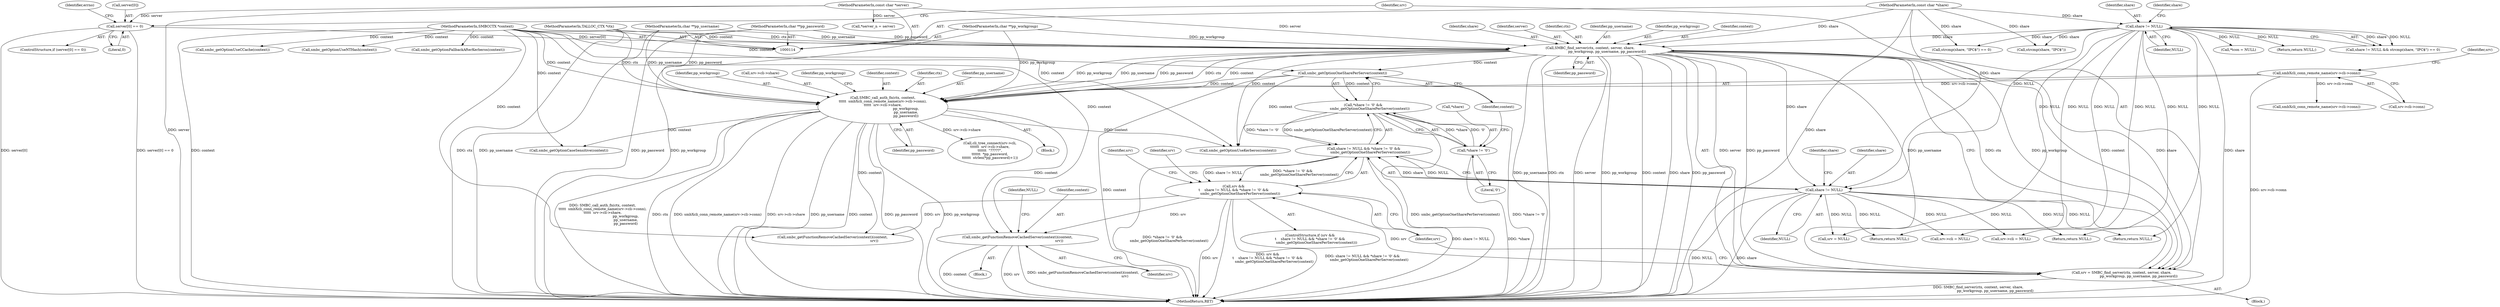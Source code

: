 digraph "0_samba_1ba49b8f389eda3414b14410c7fbcb4041ca06b1@API" {
"1000266" [label="(Call,smbc_getFunctionRemoveCachedServer(context)(context,\n                                                                            srv))"];
"1000224" [label="(Call,SMBC_call_auth_fn(ctx, context,\n\t\t\t\t\t  smbXcli_conn_remote_name(srv->cli->conn),\n\t\t\t\t\t  srv->cli->share,\n                                          pp_workgroup,\n                                          pp_username,\n                                          pp_password))"];
"1000194" [label="(Call,SMBC_find_server(ctx, context, server, share,\n                               pp_workgroup, pp_username, pp_password))"];
"1000115" [label="(MethodParameterIn,TALLOC_CTX *ctx)"];
"1000116" [label="(MethodParameterIn,SMBCCTX *context)"];
"1000181" [label="(Call,server[0] == 0)"];
"1000118" [label="(MethodParameterIn,const char *server)"];
"1000146" [label="(Call,share != NULL)"];
"1000120" [label="(MethodParameterIn,const char *share)"];
"1000121" [label="(MethodParameterIn,char **pp_workgroup)"];
"1000122" [label="(MethodParameterIn,char **pp_username)"];
"1000123" [label="(MethodParameterIn,char **pp_password)"];
"1000214" [label="(Call,smbc_getOptionOneSharePerServer(context))"];
"1000227" [label="(Call,smbXcli_conn_remote_name(srv->cli->conn))"];
"1000203" [label="(Call,srv &&\n\t    share != NULL && *share != '\0' &&\n            smbc_getOptionOneSharePerServer(context))"];
"1000192" [label="(Call,srv = SMBC_find_server(ctx, context, server, share,\n                               pp_workgroup, pp_username, pp_password))"];
"1000205" [label="(Call,share != NULL && *share != '\0' &&\n            smbc_getOptionOneSharePerServer(context))"];
"1000206" [label="(Call,share != NULL)"];
"1000209" [label="(Call,*share != '\0' &&\n            smbc_getOptionOneSharePerServer(context))"];
"1000210" [label="(Call,*share != '\0')"];
"1000150" [label="(Call,strcmp(share, \"IPC$\"))"];
"1000120" [label="(MethodParameterIn,const char *share)"];
"1000204" [label="(Identifier,srv)"];
"1000238" [label="(Identifier,pp_workgroup)"];
"1000227" [label="(Call,smbXcli_conn_remote_name(srv->cli->conn))"];
"1000261" [label="(Call,srv->cli = NULL)"];
"1000214" [label="(Call,smbc_getOptionOneSharePerServer(context))"];
"1000308" [label="(Call,smbc_getFunctionRemoveCachedServer(context)(context,\n                                                                            srv))"];
"1000149" [label="(Call,strcmp(share, \"IPC$\") == 0)"];
"1000121" [label="(MethodParameterIn,char **pp_workgroup)"];
"1000151" [label="(Identifier,share)"];
"1000201" [label="(Identifier,pp_password)"];
"1000147" [label="(Identifier,share)"];
"1000253" [label="(Block,)"];
"1000146" [label="(Call,share != NULL)"];
"1000273" [label="(Call,cli_tree_connect(srv->cli,\n\t\t\t\t\t\t  srv->cli->share,\n\t\t\t\t\t\t  \"?????\",\n\t\t\t\t\t\t  *pp_password,\n\t\t\t\t\t\t  strlen(*pp_password)+1))"];
"1000193" [label="(Identifier,srv)"];
"1000268" [label="(Identifier,srv)"];
"1000167" [label="(Call,*tcon = NULL)"];
"1000198" [label="(Identifier,share)"];
"1000303" [label="(Call,srv->cli = NULL)"];
"1000202" [label="(ControlStructure,if (srv &&\n\t    share != NULL && *share != '\0' &&\n            smbc_getOptionOneSharePerServer(context)))"];
"1000213" [label="(Literal,'\0')"];
"1000208" [label="(Identifier,NULL)"];
"1000122" [label="(MethodParameterIn,char **pp_username)"];
"1000197" [label="(Identifier,server)"];
"1000224" [label="(Call,SMBC_call_auth_fn(ctx, context,\n\t\t\t\t\t  smbXcli_conn_remote_name(srv->cli->conn),\n\t\t\t\t\t  srv->cli->share,\n                                          pp_workgroup,\n                                          pp_username,\n                                          pp_password))"];
"1000383" [label="(Call,smbXcli_conn_remote_name(srv->cli->conn))"];
"1000233" [label="(Call,srv->cli->share)"];
"1000180" [label="(ControlStructure,if (server[0] == 0))"];
"1000118" [label="(MethodParameterIn,const char *server)"];
"1000192" [label="(Call,srv = SMBC_find_server(ctx, context, server, share,\n                               pp_workgroup, pp_username, pp_password))"];
"1000195" [label="(Identifier,ctx)"];
"1000269" [label="(Return,return NULL;)"];
"1000311" [label="(Call,srv = NULL)"];
"1000194" [label="(Call,SMBC_find_server(ctx, context, server, share,\n                               pp_workgroup, pp_username, pp_password))"];
"1000212" [label="(Identifier,share)"];
"1000223" [label="(Block,)"];
"1000210" [label="(Call,*share != '\0')"];
"1000211" [label="(Call,*share)"];
"1000139" [label="(Call,*server_n = server)"];
"1000266" [label="(Call,smbc_getFunctionRemoveCachedServer(context)(context,\n                                                                            srv))"];
"1000182" [label="(Call,server[0])"];
"1000125" [label="(Block,)"];
"1000270" [label="(Identifier,NULL)"];
"1000228" [label="(Call,srv->cli->conn)"];
"1000343" [label="(Call,smbc_getOptionCaseSensitive(context))"];
"1000461" [label="(Call,smbc_getOptionFallbackAfterKerberos(context))"];
"1000190" [label="(Return,return NULL;)"];
"1000245" [label="(Identifier,pp_workgroup)"];
"1000115" [label="(MethodParameterIn,TALLOC_CTX *ctx)"];
"1000496" [label="(MethodReturn,RET)"];
"1000188" [label="(Identifier,errno)"];
"1000454" [label="(Call,smbc_getOptionUseKerberos(context))"];
"1000221" [label="(Identifier,srv)"];
"1000200" [label="(Identifier,pp_username)"];
"1000148" [label="(Identifier,NULL)"];
"1000267" [label="(Identifier,context)"];
"1000468" [label="(Call,smbc_getOptionUseCCache(context))"];
"1000416" [label="(Return,return NULL;)"];
"1000116" [label="(MethodParameterIn,SMBCCTX *context)"];
"1000123" [label="(MethodParameterIn,char **pp_password)"];
"1000199" [label="(Identifier,pp_workgroup)"];
"1000226" [label="(Identifier,context)"];
"1000209" [label="(Call,*share != '\0' &&\n            smbc_getOptionOneSharePerServer(context))"];
"1000225" [label="(Identifier,ctx)"];
"1000434" [label="(Return,return NULL;)"];
"1000475" [label="(Call,smbc_getOptionUseNTHash(context))"];
"1000405" [label="(Identifier,srv)"];
"1000240" [label="(Identifier,pp_password)"];
"1000206" [label="(Call,share != NULL)"];
"1000145" [label="(Call,share != NULL && strcmp(share, \"IPC$\") == 0)"];
"1000215" [label="(Identifier,context)"];
"1000205" [label="(Call,share != NULL && *share != '\0' &&\n            smbc_getOptionOneSharePerServer(context))"];
"1000203" [label="(Call,srv &&\n\t    share != NULL && *share != '\0' &&\n            smbc_getOptionOneSharePerServer(context))"];
"1000239" [label="(Identifier,pp_username)"];
"1000196" [label="(Identifier,context)"];
"1000235" [label="(Identifier,srv)"];
"1000181" [label="(Call,server[0] == 0)"];
"1000207" [label="(Identifier,share)"];
"1000185" [label="(Literal,0)"];
"1000266" -> "1000253"  [label="AST: "];
"1000266" -> "1000268"  [label="CFG: "];
"1000267" -> "1000266"  [label="AST: "];
"1000268" -> "1000266"  [label="AST: "];
"1000270" -> "1000266"  [label="CFG: "];
"1000266" -> "1000496"  [label="DDG: context"];
"1000266" -> "1000496"  [label="DDG: srv"];
"1000266" -> "1000496"  [label="DDG: smbc_getFunctionRemoveCachedServer(context)(context,\n                                                                            srv)"];
"1000224" -> "1000266"  [label="DDG: context"];
"1000116" -> "1000266"  [label="DDG: context"];
"1000203" -> "1000266"  [label="DDG: srv"];
"1000224" -> "1000223"  [label="AST: "];
"1000224" -> "1000240"  [label="CFG: "];
"1000225" -> "1000224"  [label="AST: "];
"1000226" -> "1000224"  [label="AST: "];
"1000227" -> "1000224"  [label="AST: "];
"1000233" -> "1000224"  [label="AST: "];
"1000238" -> "1000224"  [label="AST: "];
"1000239" -> "1000224"  [label="AST: "];
"1000240" -> "1000224"  [label="AST: "];
"1000245" -> "1000224"  [label="CFG: "];
"1000224" -> "1000496"  [label="DDG: ctx"];
"1000224" -> "1000496"  [label="DDG: smbXcli_conn_remote_name(srv->cli->conn)"];
"1000224" -> "1000496"  [label="DDG: srv->cli->share"];
"1000224" -> "1000496"  [label="DDG: pp_username"];
"1000224" -> "1000496"  [label="DDG: context"];
"1000224" -> "1000496"  [label="DDG: pp_password"];
"1000224" -> "1000496"  [label="DDG: pp_workgroup"];
"1000224" -> "1000496"  [label="DDG: SMBC_call_auth_fn(ctx, context,\n\t\t\t\t\t  smbXcli_conn_remote_name(srv->cli->conn),\n\t\t\t\t\t  srv->cli->share,\n                                          pp_workgroup,\n                                          pp_username,\n                                          pp_password)"];
"1000194" -> "1000224"  [label="DDG: ctx"];
"1000194" -> "1000224"  [label="DDG: context"];
"1000194" -> "1000224"  [label="DDG: pp_workgroup"];
"1000194" -> "1000224"  [label="DDG: pp_username"];
"1000194" -> "1000224"  [label="DDG: pp_password"];
"1000115" -> "1000224"  [label="DDG: ctx"];
"1000214" -> "1000224"  [label="DDG: context"];
"1000116" -> "1000224"  [label="DDG: context"];
"1000227" -> "1000224"  [label="DDG: srv->cli->conn"];
"1000121" -> "1000224"  [label="DDG: pp_workgroup"];
"1000122" -> "1000224"  [label="DDG: pp_username"];
"1000123" -> "1000224"  [label="DDG: pp_password"];
"1000224" -> "1000273"  [label="DDG: srv->cli->share"];
"1000224" -> "1000308"  [label="DDG: context"];
"1000224" -> "1000343"  [label="DDG: context"];
"1000224" -> "1000454"  [label="DDG: context"];
"1000194" -> "1000192"  [label="AST: "];
"1000194" -> "1000201"  [label="CFG: "];
"1000195" -> "1000194"  [label="AST: "];
"1000196" -> "1000194"  [label="AST: "];
"1000197" -> "1000194"  [label="AST: "];
"1000198" -> "1000194"  [label="AST: "];
"1000199" -> "1000194"  [label="AST: "];
"1000200" -> "1000194"  [label="AST: "];
"1000201" -> "1000194"  [label="AST: "];
"1000192" -> "1000194"  [label="CFG: "];
"1000194" -> "1000496"  [label="DDG: pp_password"];
"1000194" -> "1000496"  [label="DDG: pp_username"];
"1000194" -> "1000496"  [label="DDG: ctx"];
"1000194" -> "1000496"  [label="DDG: server"];
"1000194" -> "1000496"  [label="DDG: pp_workgroup"];
"1000194" -> "1000496"  [label="DDG: context"];
"1000194" -> "1000496"  [label="DDG: share"];
"1000194" -> "1000192"  [label="DDG: server"];
"1000194" -> "1000192"  [label="DDG: pp_password"];
"1000194" -> "1000192"  [label="DDG: pp_username"];
"1000194" -> "1000192"  [label="DDG: ctx"];
"1000194" -> "1000192"  [label="DDG: pp_workgroup"];
"1000194" -> "1000192"  [label="DDG: context"];
"1000194" -> "1000192"  [label="DDG: share"];
"1000115" -> "1000194"  [label="DDG: ctx"];
"1000116" -> "1000194"  [label="DDG: context"];
"1000181" -> "1000194"  [label="DDG: server[0]"];
"1000118" -> "1000194"  [label="DDG: server"];
"1000146" -> "1000194"  [label="DDG: share"];
"1000120" -> "1000194"  [label="DDG: share"];
"1000121" -> "1000194"  [label="DDG: pp_workgroup"];
"1000122" -> "1000194"  [label="DDG: pp_username"];
"1000123" -> "1000194"  [label="DDG: pp_password"];
"1000194" -> "1000206"  [label="DDG: share"];
"1000194" -> "1000214"  [label="DDG: context"];
"1000194" -> "1000454"  [label="DDG: context"];
"1000115" -> "1000114"  [label="AST: "];
"1000115" -> "1000496"  [label="DDG: ctx"];
"1000116" -> "1000114"  [label="AST: "];
"1000116" -> "1000496"  [label="DDG: context"];
"1000116" -> "1000214"  [label="DDG: context"];
"1000116" -> "1000308"  [label="DDG: context"];
"1000116" -> "1000343"  [label="DDG: context"];
"1000116" -> "1000454"  [label="DDG: context"];
"1000116" -> "1000461"  [label="DDG: context"];
"1000116" -> "1000468"  [label="DDG: context"];
"1000116" -> "1000475"  [label="DDG: context"];
"1000181" -> "1000180"  [label="AST: "];
"1000181" -> "1000185"  [label="CFG: "];
"1000182" -> "1000181"  [label="AST: "];
"1000185" -> "1000181"  [label="AST: "];
"1000188" -> "1000181"  [label="CFG: "];
"1000193" -> "1000181"  [label="CFG: "];
"1000181" -> "1000496"  [label="DDG: server[0]"];
"1000181" -> "1000496"  [label="DDG: server[0] == 0"];
"1000118" -> "1000181"  [label="DDG: server"];
"1000118" -> "1000114"  [label="AST: "];
"1000118" -> "1000496"  [label="DDG: server"];
"1000118" -> "1000139"  [label="DDG: server"];
"1000146" -> "1000145"  [label="AST: "];
"1000146" -> "1000148"  [label="CFG: "];
"1000147" -> "1000146"  [label="AST: "];
"1000148" -> "1000146"  [label="AST: "];
"1000151" -> "1000146"  [label="CFG: "];
"1000145" -> "1000146"  [label="CFG: "];
"1000146" -> "1000496"  [label="DDG: share"];
"1000146" -> "1000145"  [label="DDG: share"];
"1000146" -> "1000145"  [label="DDG: NULL"];
"1000120" -> "1000146"  [label="DDG: share"];
"1000146" -> "1000149"  [label="DDG: share"];
"1000146" -> "1000150"  [label="DDG: share"];
"1000146" -> "1000167"  [label="DDG: NULL"];
"1000146" -> "1000190"  [label="DDG: NULL"];
"1000146" -> "1000206"  [label="DDG: NULL"];
"1000146" -> "1000261"  [label="DDG: NULL"];
"1000146" -> "1000269"  [label="DDG: NULL"];
"1000146" -> "1000303"  [label="DDG: NULL"];
"1000146" -> "1000311"  [label="DDG: NULL"];
"1000146" -> "1000416"  [label="DDG: NULL"];
"1000146" -> "1000434"  [label="DDG: NULL"];
"1000120" -> "1000114"  [label="AST: "];
"1000120" -> "1000496"  [label="DDG: share"];
"1000120" -> "1000149"  [label="DDG: share"];
"1000120" -> "1000150"  [label="DDG: share"];
"1000120" -> "1000206"  [label="DDG: share"];
"1000121" -> "1000114"  [label="AST: "];
"1000121" -> "1000496"  [label="DDG: pp_workgroup"];
"1000122" -> "1000114"  [label="AST: "];
"1000122" -> "1000496"  [label="DDG: pp_username"];
"1000123" -> "1000114"  [label="AST: "];
"1000123" -> "1000496"  [label="DDG: pp_password"];
"1000214" -> "1000209"  [label="AST: "];
"1000214" -> "1000215"  [label="CFG: "];
"1000215" -> "1000214"  [label="AST: "];
"1000209" -> "1000214"  [label="CFG: "];
"1000214" -> "1000496"  [label="DDG: context"];
"1000214" -> "1000209"  [label="DDG: context"];
"1000214" -> "1000454"  [label="DDG: context"];
"1000227" -> "1000228"  [label="CFG: "];
"1000228" -> "1000227"  [label="AST: "];
"1000235" -> "1000227"  [label="CFG: "];
"1000227" -> "1000496"  [label="DDG: srv->cli->conn"];
"1000227" -> "1000383"  [label="DDG: srv->cli->conn"];
"1000203" -> "1000202"  [label="AST: "];
"1000203" -> "1000204"  [label="CFG: "];
"1000203" -> "1000205"  [label="CFG: "];
"1000204" -> "1000203"  [label="AST: "];
"1000205" -> "1000203"  [label="AST: "];
"1000221" -> "1000203"  [label="CFG: "];
"1000405" -> "1000203"  [label="CFG: "];
"1000203" -> "1000496"  [label="DDG: srv &&\n\t    share != NULL && *share != '\0' &&\n            smbc_getOptionOneSharePerServer(context)"];
"1000203" -> "1000496"  [label="DDG: share != NULL && *share != '\0' &&\n            smbc_getOptionOneSharePerServer(context)"];
"1000203" -> "1000496"  [label="DDG: srv"];
"1000192" -> "1000203"  [label="DDG: srv"];
"1000205" -> "1000203"  [label="DDG: share != NULL"];
"1000205" -> "1000203"  [label="DDG: *share != '\0' &&\n            smbc_getOptionOneSharePerServer(context)"];
"1000203" -> "1000308"  [label="DDG: srv"];
"1000192" -> "1000125"  [label="AST: "];
"1000193" -> "1000192"  [label="AST: "];
"1000204" -> "1000192"  [label="CFG: "];
"1000192" -> "1000496"  [label="DDG: SMBC_find_server(ctx, context, server, share,\n                               pp_workgroup, pp_username, pp_password)"];
"1000205" -> "1000206"  [label="CFG: "];
"1000205" -> "1000209"  [label="CFG: "];
"1000206" -> "1000205"  [label="AST: "];
"1000209" -> "1000205"  [label="AST: "];
"1000205" -> "1000496"  [label="DDG: *share != '\0' &&\n            smbc_getOptionOneSharePerServer(context)"];
"1000205" -> "1000496"  [label="DDG: share != NULL"];
"1000206" -> "1000205"  [label="DDG: share"];
"1000206" -> "1000205"  [label="DDG: NULL"];
"1000209" -> "1000205"  [label="DDG: *share != '\0'"];
"1000209" -> "1000205"  [label="DDG: smbc_getOptionOneSharePerServer(context)"];
"1000206" -> "1000208"  [label="CFG: "];
"1000207" -> "1000206"  [label="AST: "];
"1000208" -> "1000206"  [label="AST: "];
"1000212" -> "1000206"  [label="CFG: "];
"1000206" -> "1000496"  [label="DDG: NULL"];
"1000206" -> "1000496"  [label="DDG: share"];
"1000206" -> "1000261"  [label="DDG: NULL"];
"1000206" -> "1000269"  [label="DDG: NULL"];
"1000206" -> "1000303"  [label="DDG: NULL"];
"1000206" -> "1000311"  [label="DDG: NULL"];
"1000206" -> "1000416"  [label="DDG: NULL"];
"1000206" -> "1000434"  [label="DDG: NULL"];
"1000209" -> "1000210"  [label="CFG: "];
"1000210" -> "1000209"  [label="AST: "];
"1000209" -> "1000496"  [label="DDG: *share != '\0'"];
"1000209" -> "1000496"  [label="DDG: smbc_getOptionOneSharePerServer(context)"];
"1000210" -> "1000209"  [label="DDG: *share"];
"1000210" -> "1000209"  [label="DDG: '\0'"];
"1000210" -> "1000213"  [label="CFG: "];
"1000211" -> "1000210"  [label="AST: "];
"1000213" -> "1000210"  [label="AST: "];
"1000215" -> "1000210"  [label="CFG: "];
"1000210" -> "1000496"  [label="DDG: *share"];
}
